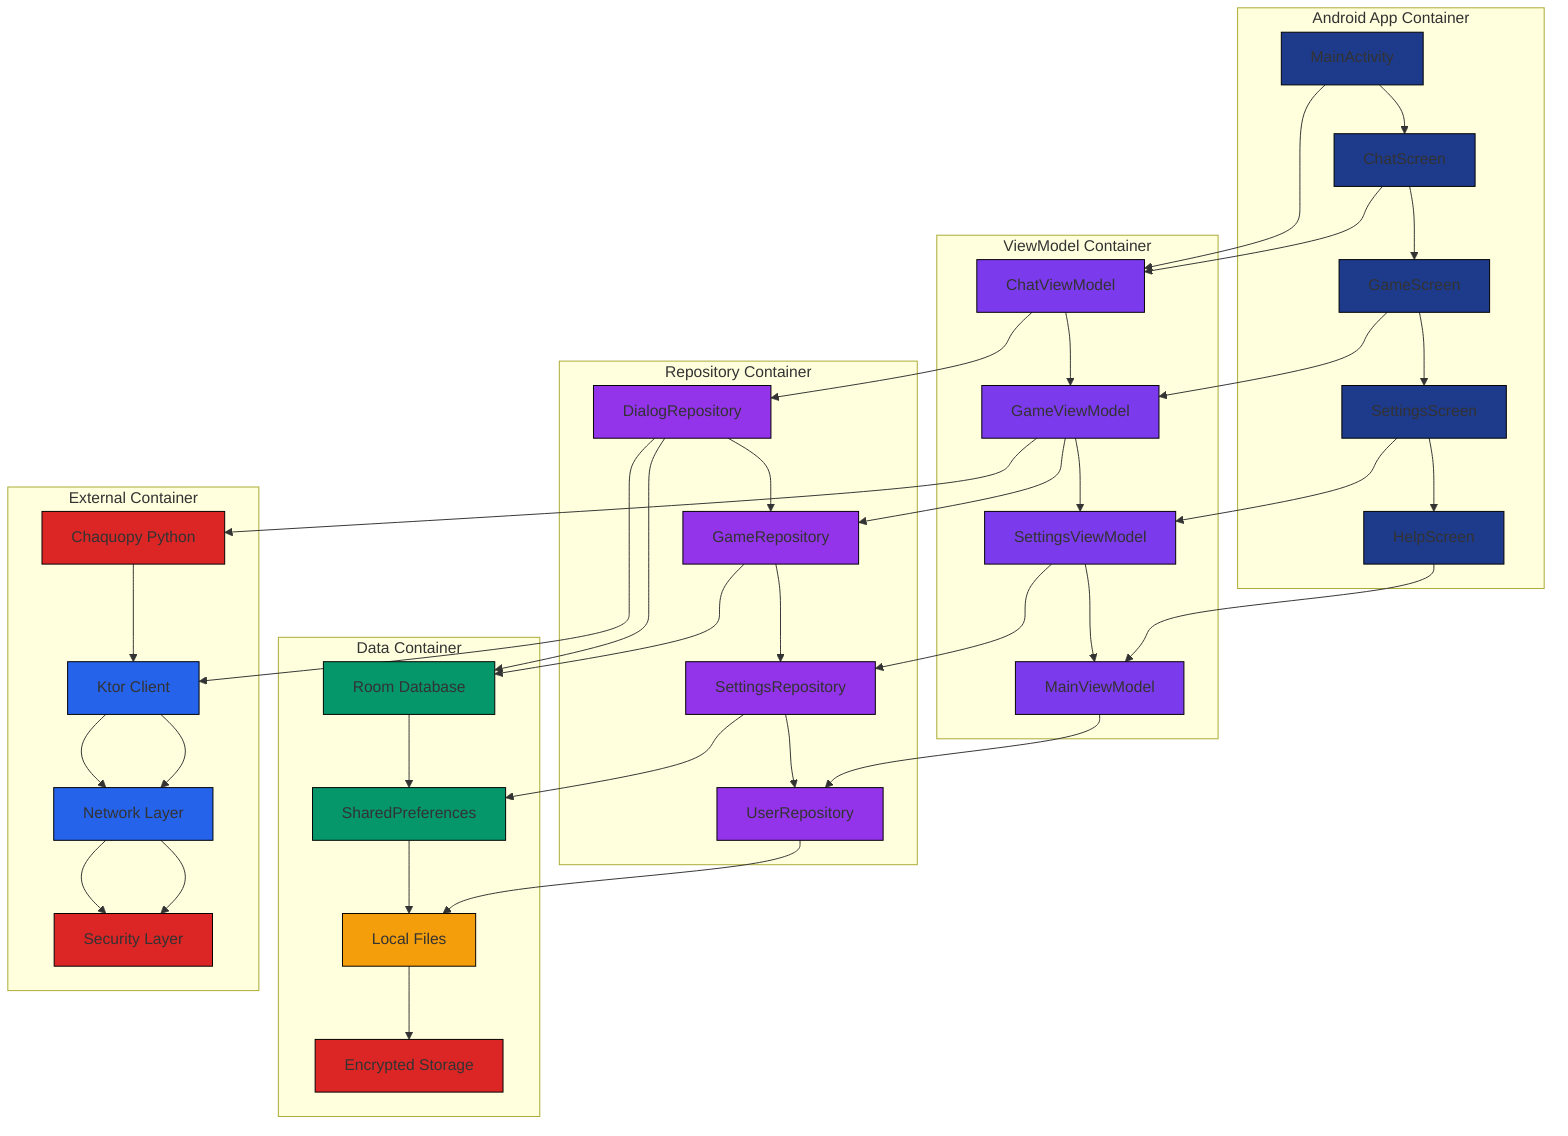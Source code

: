 ﻿graph TD
    subgraph "Android App Container"
        A[MainActivity] --> B[ChatScreen]
        B --> C[GameScreen]
        C --> D[SettingsScreen]
        D --> E[HelpScreen]
    end
    
    subgraph "ViewModel Container"
        F[ChatViewModel] --> G[GameViewModel]
        G --> H[SettingsViewModel]
        H --> I[MainViewModel]
    end
    
    subgraph "Repository Container"
        J[DialogRepository] --> K[GameRepository]
        K --> L[SettingsRepository]
        L --> M[UserRepository]
    end
    
    subgraph "Data Container"
        N[Room Database] --> O[SharedPreferences]
        O --> P[Local Files]
        P --> Q[Encrypted Storage]
    end
    
    subgraph "External Container"
        R[Chaquopy Python] --> S[Ktor Client]
        S --> T[Network Layer]
        T --> U[Security Layer]
    end
    
    %% Container connections
    A --> F
    B --> F
    C --> G
    D --> H
    E --> I
    
    F --> J
    G --> K
    H --> L
    I --> M
    
    J --> N
    K --> N
    L --> O
    M --> P
    
    G --> R
    J --> S
    S --> T
    T --> U
    
    style A fill:#1E3A8A,stroke:#000000
    style B fill:#1E3A8A,stroke:#000000
    style C fill:#1E3A8A,stroke:#000000
    style D fill:#1E3A8A,stroke:#000000
    style E fill:#1E3A8A,stroke:#000000
    style F fill:#7C3AED,stroke:#000000
    style G fill:#7C3AED,stroke:#000000
    style H fill:#7C3AED,stroke:#000000
    style I fill:#7C3AED,stroke:#000000
    style J fill:#9333EA,stroke:#000000
    style K fill:#9333EA,stroke:#000000
    style L fill:#9333EA,stroke:#000000
    style M fill:#9333EA,stroke:#000000
    style N fill:#059669,stroke:#000000
    style O fill:#059669,stroke:#000000
    style P fill:#F59E0B,stroke:#000000
    style Q fill:#DC2626,stroke:#000000
    style R fill:#DC2626,stroke:#000000
    style S fill:#2563EB,stroke:#000000
    style T fill:#2563EB,stroke:#000000
    style U fill:#DC2626,stroke:#000000